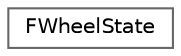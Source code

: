 digraph "Graphical Class Hierarchy"
{
 // INTERACTIVE_SVG=YES
 // LATEX_PDF_SIZE
  bgcolor="transparent";
  edge [fontname=Helvetica,fontsize=10,labelfontname=Helvetica,labelfontsize=10];
  node [fontname=Helvetica,fontsize=10,shape=box,height=0.2,width=0.4];
  rankdir="LR";
  Node0 [id="Node000000",label="FWheelState",height=0.2,width=0.4,color="grey40", fillcolor="white", style="filled",URL="$d2/d3d/structFWheelState.html",tooltip="Commonly used Wheel state - evaluated once used wherever required for that frame."];
}
